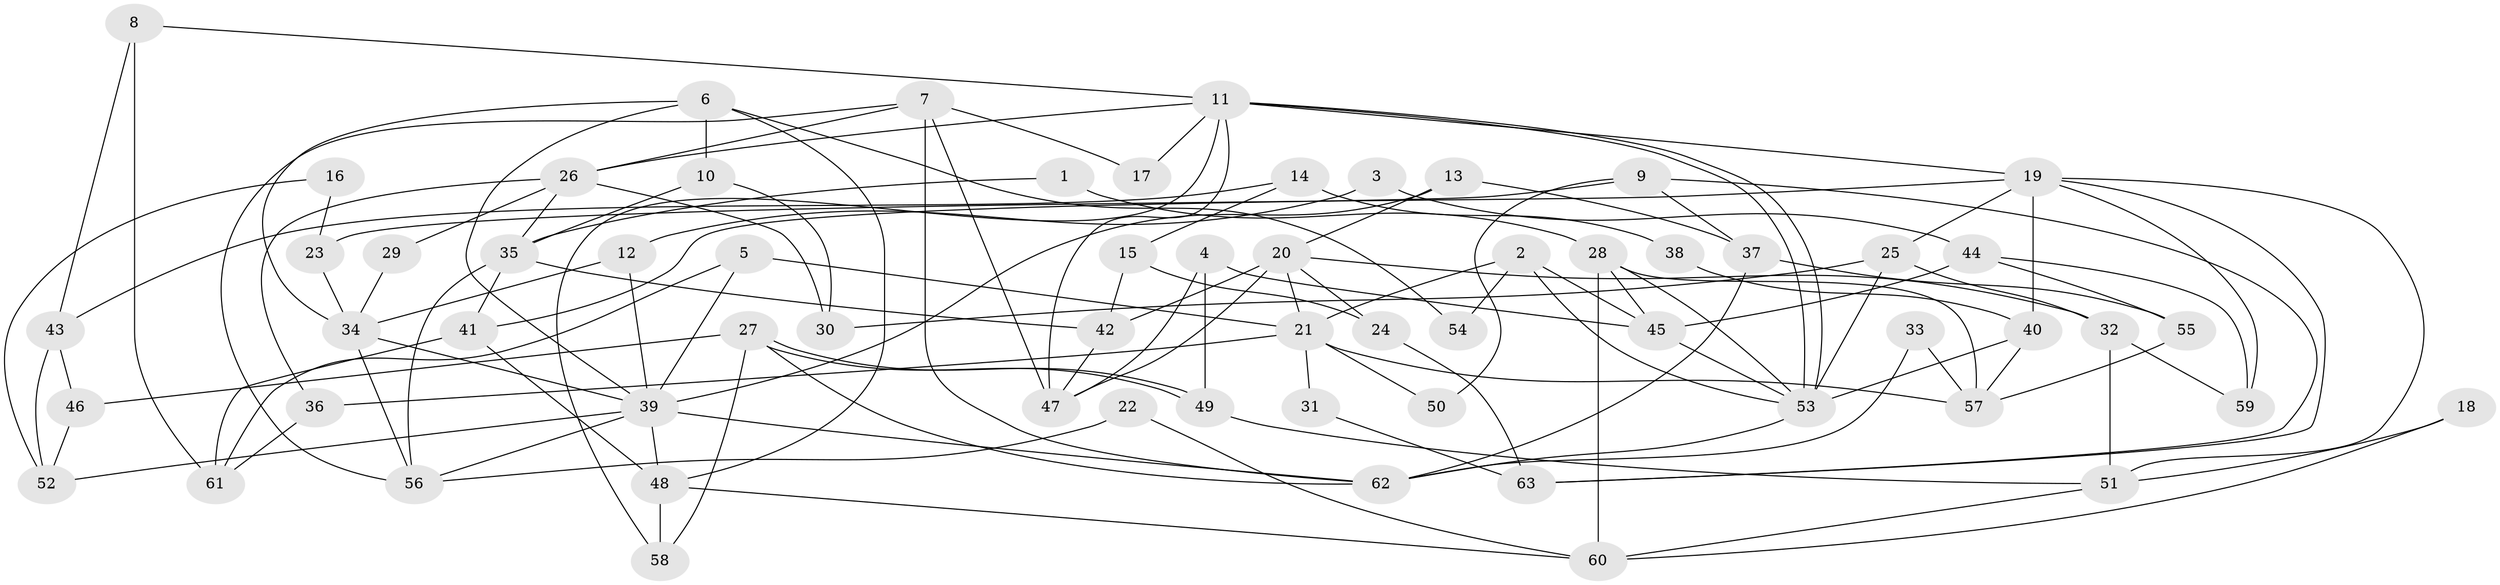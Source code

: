 // coarse degree distribution, {2: 0.125, 3: 0.2, 4: 0.175, 10: 0.025, 7: 0.075, 6: 0.125, 5: 0.2, 8: 0.05, 11: 0.025}
// Generated by graph-tools (version 1.1) at 2025/41/03/06/25 10:41:56]
// undirected, 63 vertices, 126 edges
graph export_dot {
graph [start="1"]
  node [color=gray90,style=filled];
  1;
  2;
  3;
  4;
  5;
  6;
  7;
  8;
  9;
  10;
  11;
  12;
  13;
  14;
  15;
  16;
  17;
  18;
  19;
  20;
  21;
  22;
  23;
  24;
  25;
  26;
  27;
  28;
  29;
  30;
  31;
  32;
  33;
  34;
  35;
  36;
  37;
  38;
  39;
  40;
  41;
  42;
  43;
  44;
  45;
  46;
  47;
  48;
  49;
  50;
  51;
  52;
  53;
  54;
  55;
  56;
  57;
  58;
  59;
  60;
  61;
  62;
  63;
  1 -- 28;
  1 -- 35;
  2 -- 53;
  2 -- 21;
  2 -- 45;
  2 -- 54;
  3 -- 44;
  3 -- 12;
  4 -- 45;
  4 -- 47;
  4 -- 49;
  5 -- 39;
  5 -- 61;
  5 -- 21;
  6 -- 10;
  6 -- 48;
  6 -- 34;
  6 -- 39;
  6 -- 54;
  7 -- 62;
  7 -- 47;
  7 -- 17;
  7 -- 26;
  7 -- 56;
  8 -- 61;
  8 -- 11;
  8 -- 43;
  9 -- 41;
  9 -- 37;
  9 -- 50;
  9 -- 63;
  10 -- 35;
  10 -- 30;
  11 -- 53;
  11 -- 53;
  11 -- 58;
  11 -- 17;
  11 -- 19;
  11 -- 26;
  11 -- 47;
  12 -- 39;
  12 -- 34;
  13 -- 20;
  13 -- 39;
  13 -- 37;
  14 -- 15;
  14 -- 43;
  14 -- 38;
  15 -- 24;
  15 -- 42;
  16 -- 52;
  16 -- 23;
  18 -- 51;
  18 -- 60;
  19 -- 40;
  19 -- 23;
  19 -- 25;
  19 -- 51;
  19 -- 59;
  19 -- 63;
  20 -- 47;
  20 -- 32;
  20 -- 21;
  20 -- 24;
  20 -- 42;
  21 -- 31;
  21 -- 36;
  21 -- 50;
  21 -- 57;
  22 -- 60;
  22 -- 56;
  23 -- 34;
  24 -- 63;
  25 -- 32;
  25 -- 30;
  25 -- 53;
  26 -- 29;
  26 -- 30;
  26 -- 35;
  26 -- 36;
  27 -- 62;
  27 -- 49;
  27 -- 49;
  27 -- 46;
  27 -- 58;
  28 -- 53;
  28 -- 45;
  28 -- 57;
  28 -- 60;
  29 -- 34;
  31 -- 63;
  32 -- 51;
  32 -- 59;
  33 -- 62;
  33 -- 57;
  34 -- 56;
  34 -- 39;
  35 -- 56;
  35 -- 41;
  35 -- 42;
  36 -- 61;
  37 -- 62;
  37 -- 55;
  38 -- 40;
  39 -- 48;
  39 -- 52;
  39 -- 56;
  39 -- 62;
  40 -- 57;
  40 -- 53;
  41 -- 48;
  41 -- 61;
  42 -- 47;
  43 -- 46;
  43 -- 52;
  44 -- 45;
  44 -- 55;
  44 -- 59;
  45 -- 53;
  46 -- 52;
  48 -- 60;
  48 -- 58;
  49 -- 51;
  51 -- 60;
  53 -- 62;
  55 -- 57;
}
